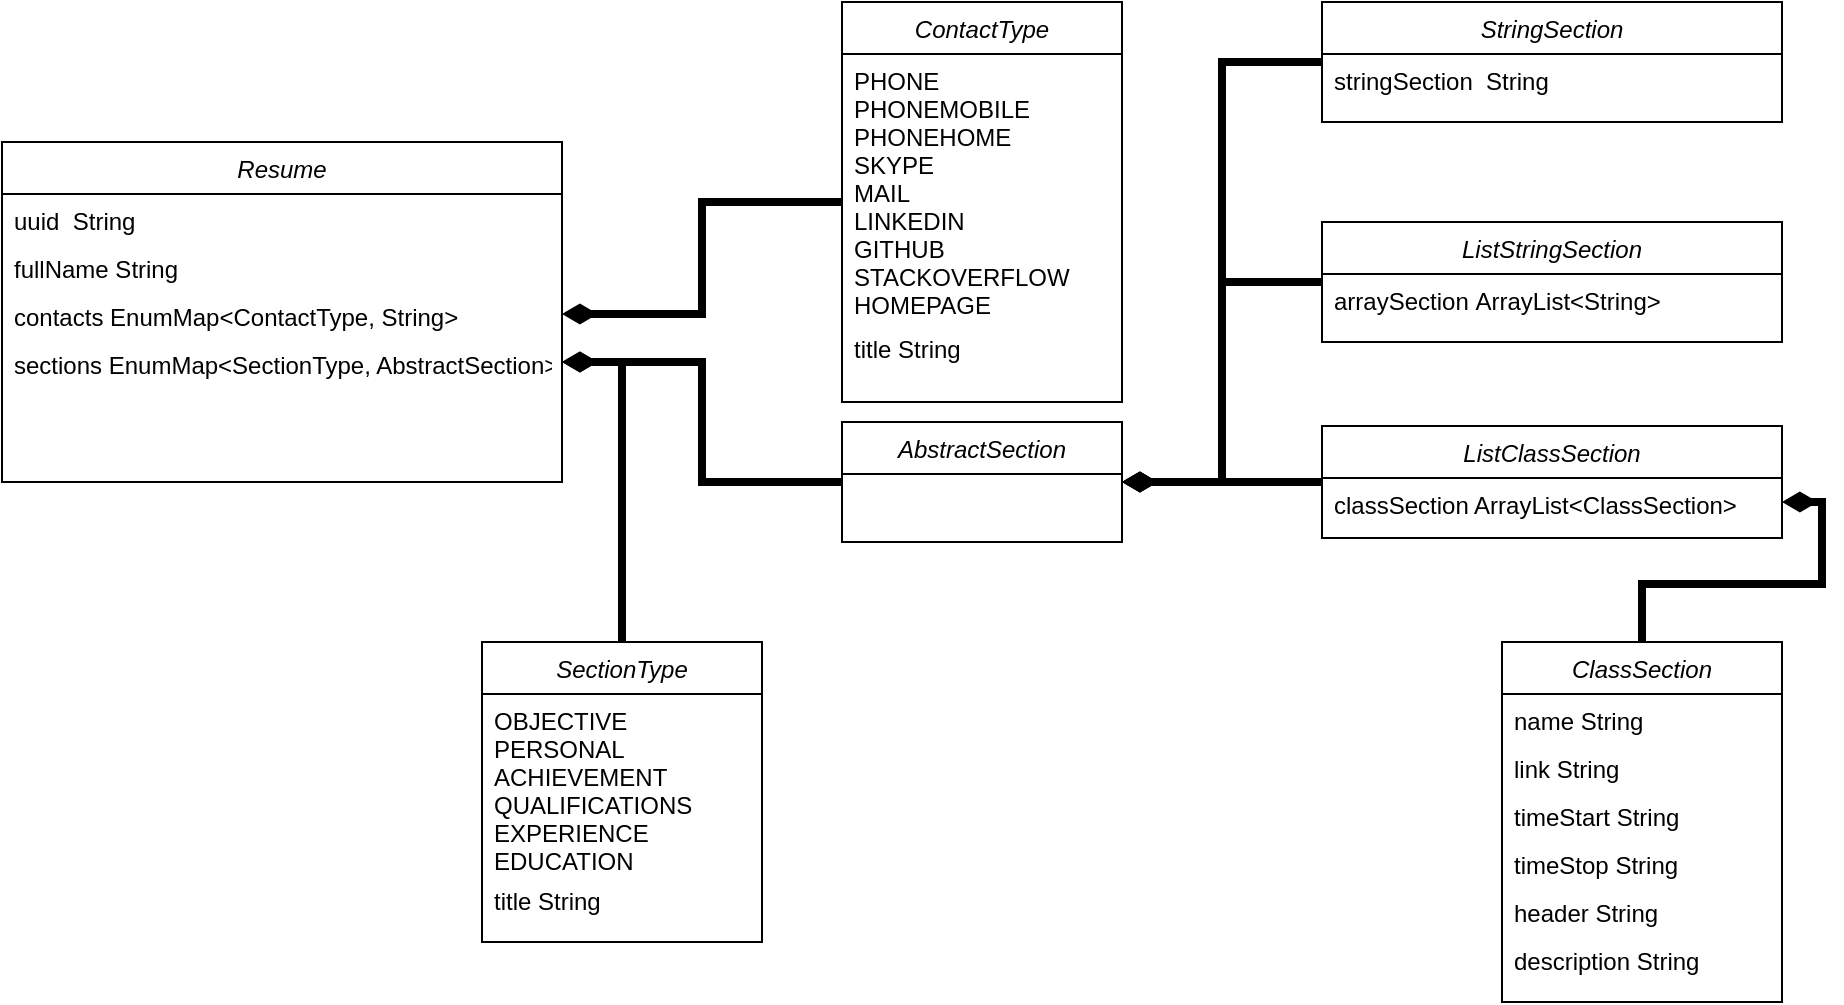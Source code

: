 <mxfile version="20.7.4" type="github">
  <diagram id="C5RBs43oDa-KdzZeNtuy" name="Page-1">
    <mxGraphModel dx="1332" dy="595" grid="1" gridSize="10" guides="1" tooltips="1" connect="1" arrows="1" fold="1" page="1" pageScale="1" pageWidth="1169" pageHeight="827" math="0" shadow="0">
      <root>
        <mxCell id="WIyWlLk6GJQsqaUBKTNV-0" />
        <mxCell id="WIyWlLk6GJQsqaUBKTNV-1" parent="WIyWlLk6GJQsqaUBKTNV-0" />
        <mxCell id="zkfFHV4jXpPFQw0GAbJ--0" value="Resume" style="swimlane;fontStyle=2;align=center;verticalAlign=top;childLayout=stackLayout;horizontal=1;startSize=26;horizontalStack=0;resizeParent=1;resizeLast=0;collapsible=1;marginBottom=0;rounded=0;shadow=0;strokeWidth=1;" parent="WIyWlLk6GJQsqaUBKTNV-1" vertex="1">
          <mxGeometry x="220" y="140" width="280" height="170" as="geometry">
            <mxRectangle x="230" y="140" width="160" height="26" as="alternateBounds" />
          </mxGeometry>
        </mxCell>
        <mxCell id="zkfFHV4jXpPFQw0GAbJ--1" value="uuid  String" style="text;align=left;verticalAlign=top;spacingLeft=4;spacingRight=4;overflow=hidden;rotatable=0;points=[[0,0.5],[1,0.5]];portConstraint=eastwest;" parent="zkfFHV4jXpPFQw0GAbJ--0" vertex="1">
          <mxGeometry y="26" width="280" height="24" as="geometry" />
        </mxCell>
        <mxCell id="_-20_iS_-SSgSIc9apqz-20" value="fullName String" style="text;align=left;verticalAlign=top;spacingLeft=4;spacingRight=4;overflow=hidden;rotatable=0;points=[[0,0.5],[1,0.5]];portConstraint=eastwest;" parent="zkfFHV4jXpPFQw0GAbJ--0" vertex="1">
          <mxGeometry y="50" width="280" height="24" as="geometry" />
        </mxCell>
        <mxCell id="_-20_iS_-SSgSIc9apqz-22" value="contacts EnumMap&lt;ContactType, String&gt;" style="text;align=left;verticalAlign=top;spacingLeft=4;spacingRight=4;overflow=hidden;rotatable=0;points=[[0,0.5],[1,0.5]];portConstraint=eastwest;" parent="zkfFHV4jXpPFQw0GAbJ--0" vertex="1">
          <mxGeometry y="74" width="280" height="24" as="geometry" />
        </mxCell>
        <mxCell id="_-20_iS_-SSgSIc9apqz-21" value="sections EnumMap&lt;SectionType, AbstractSection&gt;" style="text;align=left;verticalAlign=top;spacingLeft=4;spacingRight=4;overflow=hidden;rotatable=0;points=[[0,0.5],[1,0.5]];portConstraint=eastwest;" parent="zkfFHV4jXpPFQw0GAbJ--0" vertex="1">
          <mxGeometry y="98" width="280" height="24" as="geometry" />
        </mxCell>
        <mxCell id="ns2bmHI0bYIEnS-XdNnK-6" style="edgeStyle=orthogonalEdgeStyle;rounded=0;orthogonalLoop=1;jettySize=auto;html=1;entryX=1;entryY=0.5;entryDx=0;entryDy=0;strokeWidth=4;endArrow=diamondThin;endFill=1;" edge="1" parent="WIyWlLk6GJQsqaUBKTNV-1" source="_-20_iS_-SSgSIc9apqz-23" target="_-20_iS_-SSgSIc9apqz-21">
          <mxGeometry relative="1" as="geometry" />
        </mxCell>
        <mxCell id="_-20_iS_-SSgSIc9apqz-23" value="SectionType" style="swimlane;fontStyle=2;align=center;verticalAlign=top;childLayout=stackLayout;horizontal=1;startSize=26;horizontalStack=0;resizeParent=1;resizeLast=0;collapsible=1;marginBottom=0;rounded=0;shadow=0;strokeWidth=1;" parent="WIyWlLk6GJQsqaUBKTNV-1" vertex="1">
          <mxGeometry x="460" y="390" width="140" height="150" as="geometry">
            <mxRectangle x="230" y="140" width="160" height="26" as="alternateBounds" />
          </mxGeometry>
        </mxCell>
        <mxCell id="_-20_iS_-SSgSIc9apqz-27" value="OBJECTIVE&#xa;PERSONAL&#xa;ACHIEVEMENT&#xa;QUALIFICATIONS&#xa;EXPERIENCE&#xa;EDUCATION" style="text;align=left;verticalAlign=top;spacingLeft=4;spacingRight=4;overflow=hidden;rotatable=0;points=[[0,0.5],[1,0.5]];portConstraint=eastwest;" parent="_-20_iS_-SSgSIc9apqz-23" vertex="1">
          <mxGeometry y="26" width="140" height="90" as="geometry" />
        </mxCell>
        <mxCell id="_-20_iS_-SSgSIc9apqz-25" value="title String" style="text;align=left;verticalAlign=top;spacingLeft=4;spacingRight=4;overflow=hidden;rotatable=0;points=[[0,0.5],[1,0.5]];portConstraint=eastwest;" parent="_-20_iS_-SSgSIc9apqz-23" vertex="1">
          <mxGeometry y="116" width="140" height="24" as="geometry" />
        </mxCell>
        <mxCell id="_-20_iS_-SSgSIc9apqz-35" value="" style="edgeStyle=orthogonalEdgeStyle;rounded=0;orthogonalLoop=1;jettySize=auto;html=1;entryX=1;entryY=0.5;entryDx=0;entryDy=0;endArrow=diamondThin;endFill=1;strokeWidth=4;" parent="WIyWlLk6GJQsqaUBKTNV-1" source="_-20_iS_-SSgSIc9apqz-29" target="_-20_iS_-SSgSIc9apqz-22" edge="1">
          <mxGeometry relative="1" as="geometry">
            <mxPoint x="530" y="170" as="targetPoint" />
          </mxGeometry>
        </mxCell>
        <mxCell id="_-20_iS_-SSgSIc9apqz-29" value="ContactType" style="swimlane;fontStyle=2;align=center;verticalAlign=top;childLayout=stackLayout;horizontal=1;startSize=26;horizontalStack=0;resizeParent=1;resizeLast=0;collapsible=1;marginBottom=0;rounded=0;shadow=0;strokeWidth=1;" parent="WIyWlLk6GJQsqaUBKTNV-1" vertex="1">
          <mxGeometry x="640" y="70" width="140" height="200" as="geometry">
            <mxRectangle x="400" y="10" width="160" height="26" as="alternateBounds" />
          </mxGeometry>
        </mxCell>
        <mxCell id="_-20_iS_-SSgSIc9apqz-30" value="PHONE&#xa;PHONEMOBILE&#xa;PHONEHOME&#xa;SKYPE&#xa;MAIL&#xa;LINKEDIN&#xa;GITHUB&#xa;STACKOVERFLOW&#xa;HOMEPAGE" style="text;align=left;verticalAlign=top;spacingLeft=4;spacingRight=4;overflow=hidden;rotatable=0;points=[[0,0.5],[1,0.5]];portConstraint=eastwest;" parent="_-20_iS_-SSgSIc9apqz-29" vertex="1">
          <mxGeometry y="26" width="140" height="134" as="geometry" />
        </mxCell>
        <mxCell id="_-20_iS_-SSgSIc9apqz-31" value="title String" style="text;align=left;verticalAlign=top;spacingLeft=4;spacingRight=4;overflow=hidden;rotatable=0;points=[[0,0.5],[1,0.5]];portConstraint=eastwest;" parent="_-20_iS_-SSgSIc9apqz-29" vertex="1">
          <mxGeometry y="160" width="140" height="24" as="geometry" />
        </mxCell>
        <mxCell id="ns2bmHI0bYIEnS-XdNnK-21" style="edgeStyle=orthogonalEdgeStyle;rounded=0;orthogonalLoop=1;jettySize=auto;html=1;strokeWidth=4;endArrow=diamondThin;endFill=1;" edge="1" parent="WIyWlLk6GJQsqaUBKTNV-1" source="_-20_iS_-SSgSIc9apqz-50" target="ns2bmHI0bYIEnS-XdNnK-1">
          <mxGeometry relative="1" as="geometry">
            <Array as="points">
              <mxPoint x="830" y="100" />
              <mxPoint x="830" y="310" />
            </Array>
          </mxGeometry>
        </mxCell>
        <mxCell id="_-20_iS_-SSgSIc9apqz-50" value="StringSection" style="swimlane;fontStyle=2;align=center;verticalAlign=top;childLayout=stackLayout;horizontal=1;startSize=26;horizontalStack=0;resizeParent=1;resizeLast=0;collapsible=1;marginBottom=0;rounded=0;shadow=0;strokeWidth=1;" parent="WIyWlLk6GJQsqaUBKTNV-1" vertex="1">
          <mxGeometry x="880" y="70" width="230" height="60" as="geometry">
            <mxRectangle x="230" y="140" width="160" height="26" as="alternateBounds" />
          </mxGeometry>
        </mxCell>
        <mxCell id="_-20_iS_-SSgSIc9apqz-51" value="stringSection  String" style="text;align=left;verticalAlign=top;spacingLeft=4;spacingRight=4;overflow=hidden;rotatable=0;points=[[0,0.5],[1,0.5]];portConstraint=eastwest;" parent="_-20_iS_-SSgSIc9apqz-50" vertex="1">
          <mxGeometry y="26" width="230" height="24" as="geometry" />
        </mxCell>
        <mxCell id="ns2bmHI0bYIEnS-XdNnK-15" style="edgeStyle=orthogonalEdgeStyle;rounded=0;orthogonalLoop=1;jettySize=auto;html=1;entryX=1;entryY=0.5;entryDx=0;entryDy=0;strokeWidth=4;endArrow=diamondThin;endFill=1;" edge="1" parent="WIyWlLk6GJQsqaUBKTNV-1" source="_-20_iS_-SSgSIc9apqz-55" target="ns2bmHI0bYIEnS-XdNnK-14">
          <mxGeometry relative="1" as="geometry" />
        </mxCell>
        <mxCell id="_-20_iS_-SSgSIc9apqz-55" value="ClassSection" style="swimlane;fontStyle=2;align=center;verticalAlign=top;childLayout=stackLayout;horizontal=1;startSize=26;horizontalStack=0;resizeParent=1;resizeLast=0;collapsible=1;marginBottom=0;rounded=0;shadow=0;strokeWidth=1;" parent="WIyWlLk6GJQsqaUBKTNV-1" vertex="1">
          <mxGeometry x="970" y="390" width="140" height="180" as="geometry">
            <mxRectangle x="230" y="140" width="160" height="26" as="alternateBounds" />
          </mxGeometry>
        </mxCell>
        <mxCell id="_-20_iS_-SSgSIc9apqz-56" value="name String" style="text;align=left;verticalAlign=top;spacingLeft=4;spacingRight=4;overflow=hidden;rotatable=0;points=[[0,0.5],[1,0.5]];portConstraint=eastwest;" parent="_-20_iS_-SSgSIc9apqz-55" vertex="1">
          <mxGeometry y="26" width="140" height="24" as="geometry" />
        </mxCell>
        <mxCell id="_-20_iS_-SSgSIc9apqz-60" value="link String" style="text;align=left;verticalAlign=top;spacingLeft=4;spacingRight=4;overflow=hidden;rotatable=0;points=[[0,0.5],[1,0.5]];portConstraint=eastwest;" parent="_-20_iS_-SSgSIc9apqz-55" vertex="1">
          <mxGeometry y="50" width="140" height="24" as="geometry" />
        </mxCell>
        <mxCell id="_-20_iS_-SSgSIc9apqz-65" value="timeStart String" style="text;align=left;verticalAlign=top;spacingLeft=4;spacingRight=4;overflow=hidden;rotatable=0;points=[[0,0.5],[1,0.5]];portConstraint=eastwest;" parent="_-20_iS_-SSgSIc9apqz-55" vertex="1">
          <mxGeometry y="74" width="140" height="24" as="geometry" />
        </mxCell>
        <mxCell id="_-20_iS_-SSgSIc9apqz-66" value="timeStop String" style="text;align=left;verticalAlign=top;spacingLeft=4;spacingRight=4;overflow=hidden;rotatable=0;points=[[0,0.5],[1,0.5]];portConstraint=eastwest;" parent="_-20_iS_-SSgSIc9apqz-55" vertex="1">
          <mxGeometry y="98" width="140" height="24" as="geometry" />
        </mxCell>
        <mxCell id="_-20_iS_-SSgSIc9apqz-67" value="header String" style="text;align=left;verticalAlign=top;spacingLeft=4;spacingRight=4;overflow=hidden;rotatable=0;points=[[0,0.5],[1,0.5]];portConstraint=eastwest;" parent="_-20_iS_-SSgSIc9apqz-55" vertex="1">
          <mxGeometry y="122" width="140" height="24" as="geometry" />
        </mxCell>
        <mxCell id="_-20_iS_-SSgSIc9apqz-68" value="description String" style="text;align=left;verticalAlign=top;spacingLeft=4;spacingRight=4;overflow=hidden;rotatable=0;points=[[0,0.5],[1,0.5]];portConstraint=eastwest;" parent="_-20_iS_-SSgSIc9apqz-55" vertex="1">
          <mxGeometry y="146" width="140" height="24" as="geometry" />
        </mxCell>
        <mxCell id="ns2bmHI0bYIEnS-XdNnK-4" style="edgeStyle=orthogonalEdgeStyle;rounded=0;orthogonalLoop=1;jettySize=auto;html=1;entryX=1;entryY=0.5;entryDx=0;entryDy=0;exitX=0;exitY=0.5;exitDx=0;exitDy=0;endArrow=diamondThin;endFill=1;strokeWidth=4;" edge="1" parent="WIyWlLk6GJQsqaUBKTNV-1" source="ns2bmHI0bYIEnS-XdNnK-1" target="_-20_iS_-SSgSIc9apqz-21">
          <mxGeometry relative="1" as="geometry" />
        </mxCell>
        <mxCell id="ns2bmHI0bYIEnS-XdNnK-1" value="AbstractSection" style="swimlane;fontStyle=2;align=center;verticalAlign=top;childLayout=stackLayout;horizontal=1;startSize=26;horizontalStack=0;resizeParent=1;resizeLast=0;collapsible=1;marginBottom=0;rounded=0;shadow=0;strokeWidth=1;" vertex="1" parent="WIyWlLk6GJQsqaUBKTNV-1">
          <mxGeometry x="640" y="280" width="140" height="60" as="geometry">
            <mxRectangle x="230" y="140" width="160" height="26" as="alternateBounds" />
          </mxGeometry>
        </mxCell>
        <mxCell id="ns2bmHI0bYIEnS-XdNnK-23" style="edgeStyle=orthogonalEdgeStyle;rounded=0;orthogonalLoop=1;jettySize=auto;html=1;strokeWidth=4;endArrow=diamondThin;endFill=1;" edge="1" parent="WIyWlLk6GJQsqaUBKTNV-1" source="ns2bmHI0bYIEnS-XdNnK-7" target="ns2bmHI0bYIEnS-XdNnK-1">
          <mxGeometry relative="1" as="geometry">
            <Array as="points">
              <mxPoint x="830" y="210" />
              <mxPoint x="830" y="310" />
            </Array>
          </mxGeometry>
        </mxCell>
        <mxCell id="ns2bmHI0bYIEnS-XdNnK-7" value="ListStringSection" style="swimlane;fontStyle=2;align=center;verticalAlign=top;childLayout=stackLayout;horizontal=1;startSize=26;horizontalStack=0;resizeParent=1;resizeLast=0;collapsible=1;marginBottom=0;rounded=0;shadow=0;strokeWidth=1;" vertex="1" parent="WIyWlLk6GJQsqaUBKTNV-1">
          <mxGeometry x="880" y="180" width="230" height="60" as="geometry">
            <mxRectangle x="230" y="140" width="160" height="26" as="alternateBounds" />
          </mxGeometry>
        </mxCell>
        <mxCell id="ns2bmHI0bYIEnS-XdNnK-9" value="arraySection ArrayList&lt;String&gt;&#xa;" style="text;align=left;verticalAlign=top;spacingLeft=4;spacingRight=4;overflow=hidden;rotatable=0;points=[[0,0.5],[1,0.5]];portConstraint=eastwest;" vertex="1" parent="ns2bmHI0bYIEnS-XdNnK-7">
          <mxGeometry y="26" width="230" height="20" as="geometry" />
        </mxCell>
        <mxCell id="ns2bmHI0bYIEnS-XdNnK-22" style="edgeStyle=orthogonalEdgeStyle;rounded=0;orthogonalLoop=1;jettySize=auto;html=1;entryX=1;entryY=0.5;entryDx=0;entryDy=0;strokeWidth=4;endArrow=diamondThin;endFill=1;" edge="1" parent="WIyWlLk6GJQsqaUBKTNV-1" source="ns2bmHI0bYIEnS-XdNnK-11" target="ns2bmHI0bYIEnS-XdNnK-1">
          <mxGeometry relative="1" as="geometry" />
        </mxCell>
        <mxCell id="ns2bmHI0bYIEnS-XdNnK-11" value="ListClassSection" style="swimlane;fontStyle=2;align=center;verticalAlign=top;childLayout=stackLayout;horizontal=1;startSize=26;horizontalStack=0;resizeParent=1;resizeLast=0;collapsible=1;marginBottom=0;rounded=0;shadow=0;strokeWidth=1;" vertex="1" parent="WIyWlLk6GJQsqaUBKTNV-1">
          <mxGeometry x="880" y="282" width="230" height="56" as="geometry">
            <mxRectangle x="230" y="140" width="160" height="26" as="alternateBounds" />
          </mxGeometry>
        </mxCell>
        <mxCell id="ns2bmHI0bYIEnS-XdNnK-14" value="classSection ArrayList&lt;ClassSection&gt;" style="text;align=left;verticalAlign=top;spacingLeft=4;spacingRight=4;overflow=hidden;rotatable=0;points=[[0,0.5],[1,0.5]];portConstraint=eastwest;" vertex="1" parent="ns2bmHI0bYIEnS-XdNnK-11">
          <mxGeometry y="26" width="230" height="24" as="geometry" />
        </mxCell>
      </root>
    </mxGraphModel>
  </diagram>
</mxfile>
